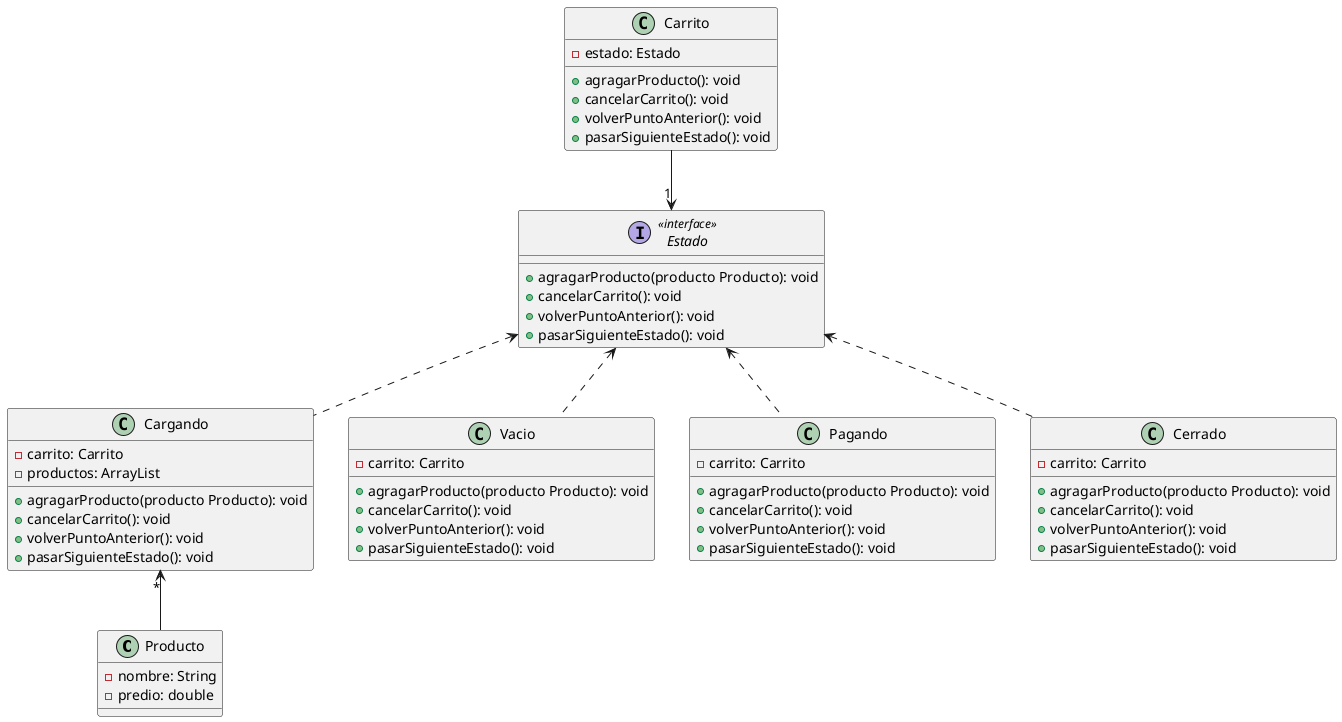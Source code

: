 @startuml
class Producto {
    - nombre: String
    - predio: double
}
class Carrito {
    - estado: Estado
    + agragarProducto(): void
    + cancelarCarrito(): void
    + volverPuntoAnterior(): void
    + pasarSiguienteEstado(): void
}

interface Estado <<interface>> {
    + agragarProducto(producto Producto): void
    + cancelarCarrito(): void
    + volverPuntoAnterior(): void
    + pasarSiguienteEstado(): void

}

class Vacio {
    - carrito: Carrito
    + agragarProducto(producto Producto): void
    + cancelarCarrito(): void
    + volverPuntoAnterior(): void
    + pasarSiguienteEstado(): void
}

class Cargando {
    - carrito: Carrito
    - productos: ArrayList
    + agragarProducto(producto Producto): void
    + cancelarCarrito(): void
    + volverPuntoAnterior(): void
    + pasarSiguienteEstado(): void
}

class Pagando {
    - carrito: Carrito
    + agragarProducto(producto Producto): void
    + cancelarCarrito(): void
    + volverPuntoAnterior(): void
    + pasarSiguienteEstado(): void
}

class Cerrado {
    - carrito: Carrito
    + agragarProducto(producto Producto): void
    + cancelarCarrito(): void
    + volverPuntoAnterior(): void
    + pasarSiguienteEstado(): void
}

Carrito --> "1" Estado
Vacio .up.> Estado
Cargando .up.> Estado
Pagando .up.> Estado
Cerrado .up.> Estado
Producto -up-> "*" Cargando


@enduml
